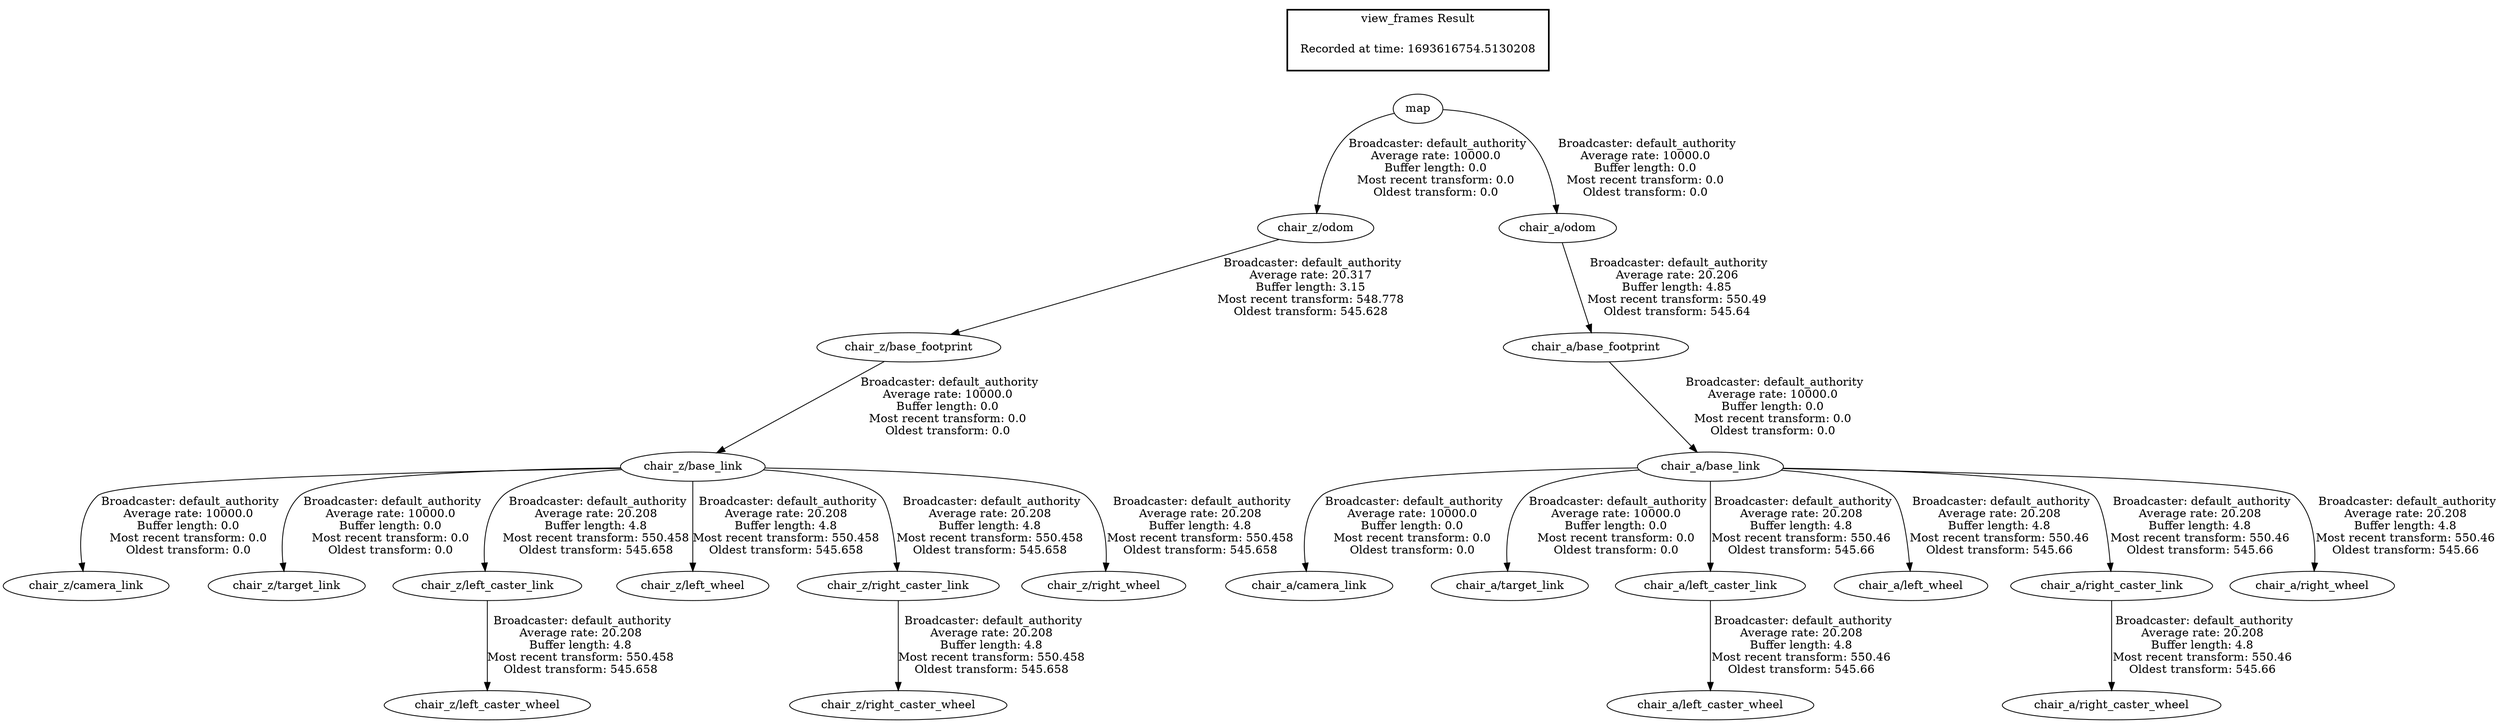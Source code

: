 digraph G {
"chair_z/base_footprint" -> "chair_z/base_link"[label=" Broadcaster: default_authority\nAverage rate: 10000.0\nBuffer length: 0.0\nMost recent transform: 0.0\nOldest transform: 0.0\n"];
"chair_z/odom" -> "chair_z/base_footprint"[label=" Broadcaster: default_authority\nAverage rate: 20.317\nBuffer length: 3.15\nMost recent transform: 548.778\nOldest transform: 545.628\n"];
"chair_z/base_link" -> "chair_z/camera_link"[label=" Broadcaster: default_authority\nAverage rate: 10000.0\nBuffer length: 0.0\nMost recent transform: 0.0\nOldest transform: 0.0\n"];
"chair_z/base_link" -> "chair_z/target_link"[label=" Broadcaster: default_authority\nAverage rate: 10000.0\nBuffer length: 0.0\nMost recent transform: 0.0\nOldest transform: 0.0\n"];
"chair_z/base_link" -> "chair_z/left_caster_link"[label=" Broadcaster: default_authority\nAverage rate: 20.208\nBuffer length: 4.8\nMost recent transform: 550.458\nOldest transform: 545.658\n"];
"chair_z/left_caster_link" -> "chair_z/left_caster_wheel"[label=" Broadcaster: default_authority\nAverage rate: 20.208\nBuffer length: 4.8\nMost recent transform: 550.458\nOldest transform: 545.658\n"];
"chair_z/base_link" -> "chair_z/left_wheel"[label=" Broadcaster: default_authority\nAverage rate: 20.208\nBuffer length: 4.8\nMost recent transform: 550.458\nOldest transform: 545.658\n"];
"chair_z/base_link" -> "chair_z/right_caster_link"[label=" Broadcaster: default_authority\nAverage rate: 20.208\nBuffer length: 4.8\nMost recent transform: 550.458\nOldest transform: 545.658\n"];
"chair_z/right_caster_link" -> "chair_z/right_caster_wheel"[label=" Broadcaster: default_authority\nAverage rate: 20.208\nBuffer length: 4.8\nMost recent transform: 550.458\nOldest transform: 545.658\n"];
"chair_z/base_link" -> "chair_z/right_wheel"[label=" Broadcaster: default_authority\nAverage rate: 20.208\nBuffer length: 4.8\nMost recent transform: 550.458\nOldest transform: 545.658\n"];
"chair_a/base_footprint" -> "chair_a/base_link"[label=" Broadcaster: default_authority\nAverage rate: 10000.0\nBuffer length: 0.0\nMost recent transform: 0.0\nOldest transform: 0.0\n"];
"chair_a/odom" -> "chair_a/base_footprint"[label=" Broadcaster: default_authority\nAverage rate: 20.206\nBuffer length: 4.85\nMost recent transform: 550.49\nOldest transform: 545.64\n"];
"chair_a/base_link" -> "chair_a/camera_link"[label=" Broadcaster: default_authority\nAverage rate: 10000.0\nBuffer length: 0.0\nMost recent transform: 0.0\nOldest transform: 0.0\n"];
"chair_a/base_link" -> "chair_a/target_link"[label=" Broadcaster: default_authority\nAverage rate: 10000.0\nBuffer length: 0.0\nMost recent transform: 0.0\nOldest transform: 0.0\n"];
"chair_a/base_link" -> "chair_a/left_caster_link"[label=" Broadcaster: default_authority\nAverage rate: 20.208\nBuffer length: 4.8\nMost recent transform: 550.46\nOldest transform: 545.66\n"];
"chair_a/left_caster_link" -> "chair_a/left_caster_wheel"[label=" Broadcaster: default_authority\nAverage rate: 20.208\nBuffer length: 4.8\nMost recent transform: 550.46\nOldest transform: 545.66\n"];
"chair_a/base_link" -> "chair_a/left_wheel"[label=" Broadcaster: default_authority\nAverage rate: 20.208\nBuffer length: 4.8\nMost recent transform: 550.46\nOldest transform: 545.66\n"];
"chair_a/base_link" -> "chair_a/right_caster_link"[label=" Broadcaster: default_authority\nAverage rate: 20.208\nBuffer length: 4.8\nMost recent transform: 550.46\nOldest transform: 545.66\n"];
"chair_a/right_caster_link" -> "chair_a/right_caster_wheel"[label=" Broadcaster: default_authority\nAverage rate: 20.208\nBuffer length: 4.8\nMost recent transform: 550.46\nOldest transform: 545.66\n"];
"chair_a/base_link" -> "chair_a/right_wheel"[label=" Broadcaster: default_authority\nAverage rate: 20.208\nBuffer length: 4.8\nMost recent transform: 550.46\nOldest transform: 545.66\n"];
"map" -> "chair_z/odom"[label=" Broadcaster: default_authority\nAverage rate: 10000.0\nBuffer length: 0.0\nMost recent transform: 0.0\nOldest transform: 0.0\n"];
"map" -> "chair_a/odom"[label=" Broadcaster: default_authority\nAverage rate: 10000.0\nBuffer length: 0.0\nMost recent transform: 0.0\nOldest transform: 0.0\n"];
edge [style=invis];
 subgraph cluster_legend { style=bold; color=black; label ="view_frames Result";
"Recorded at time: 1693616754.5130208"[ shape=plaintext ] ;
}->"map";
}